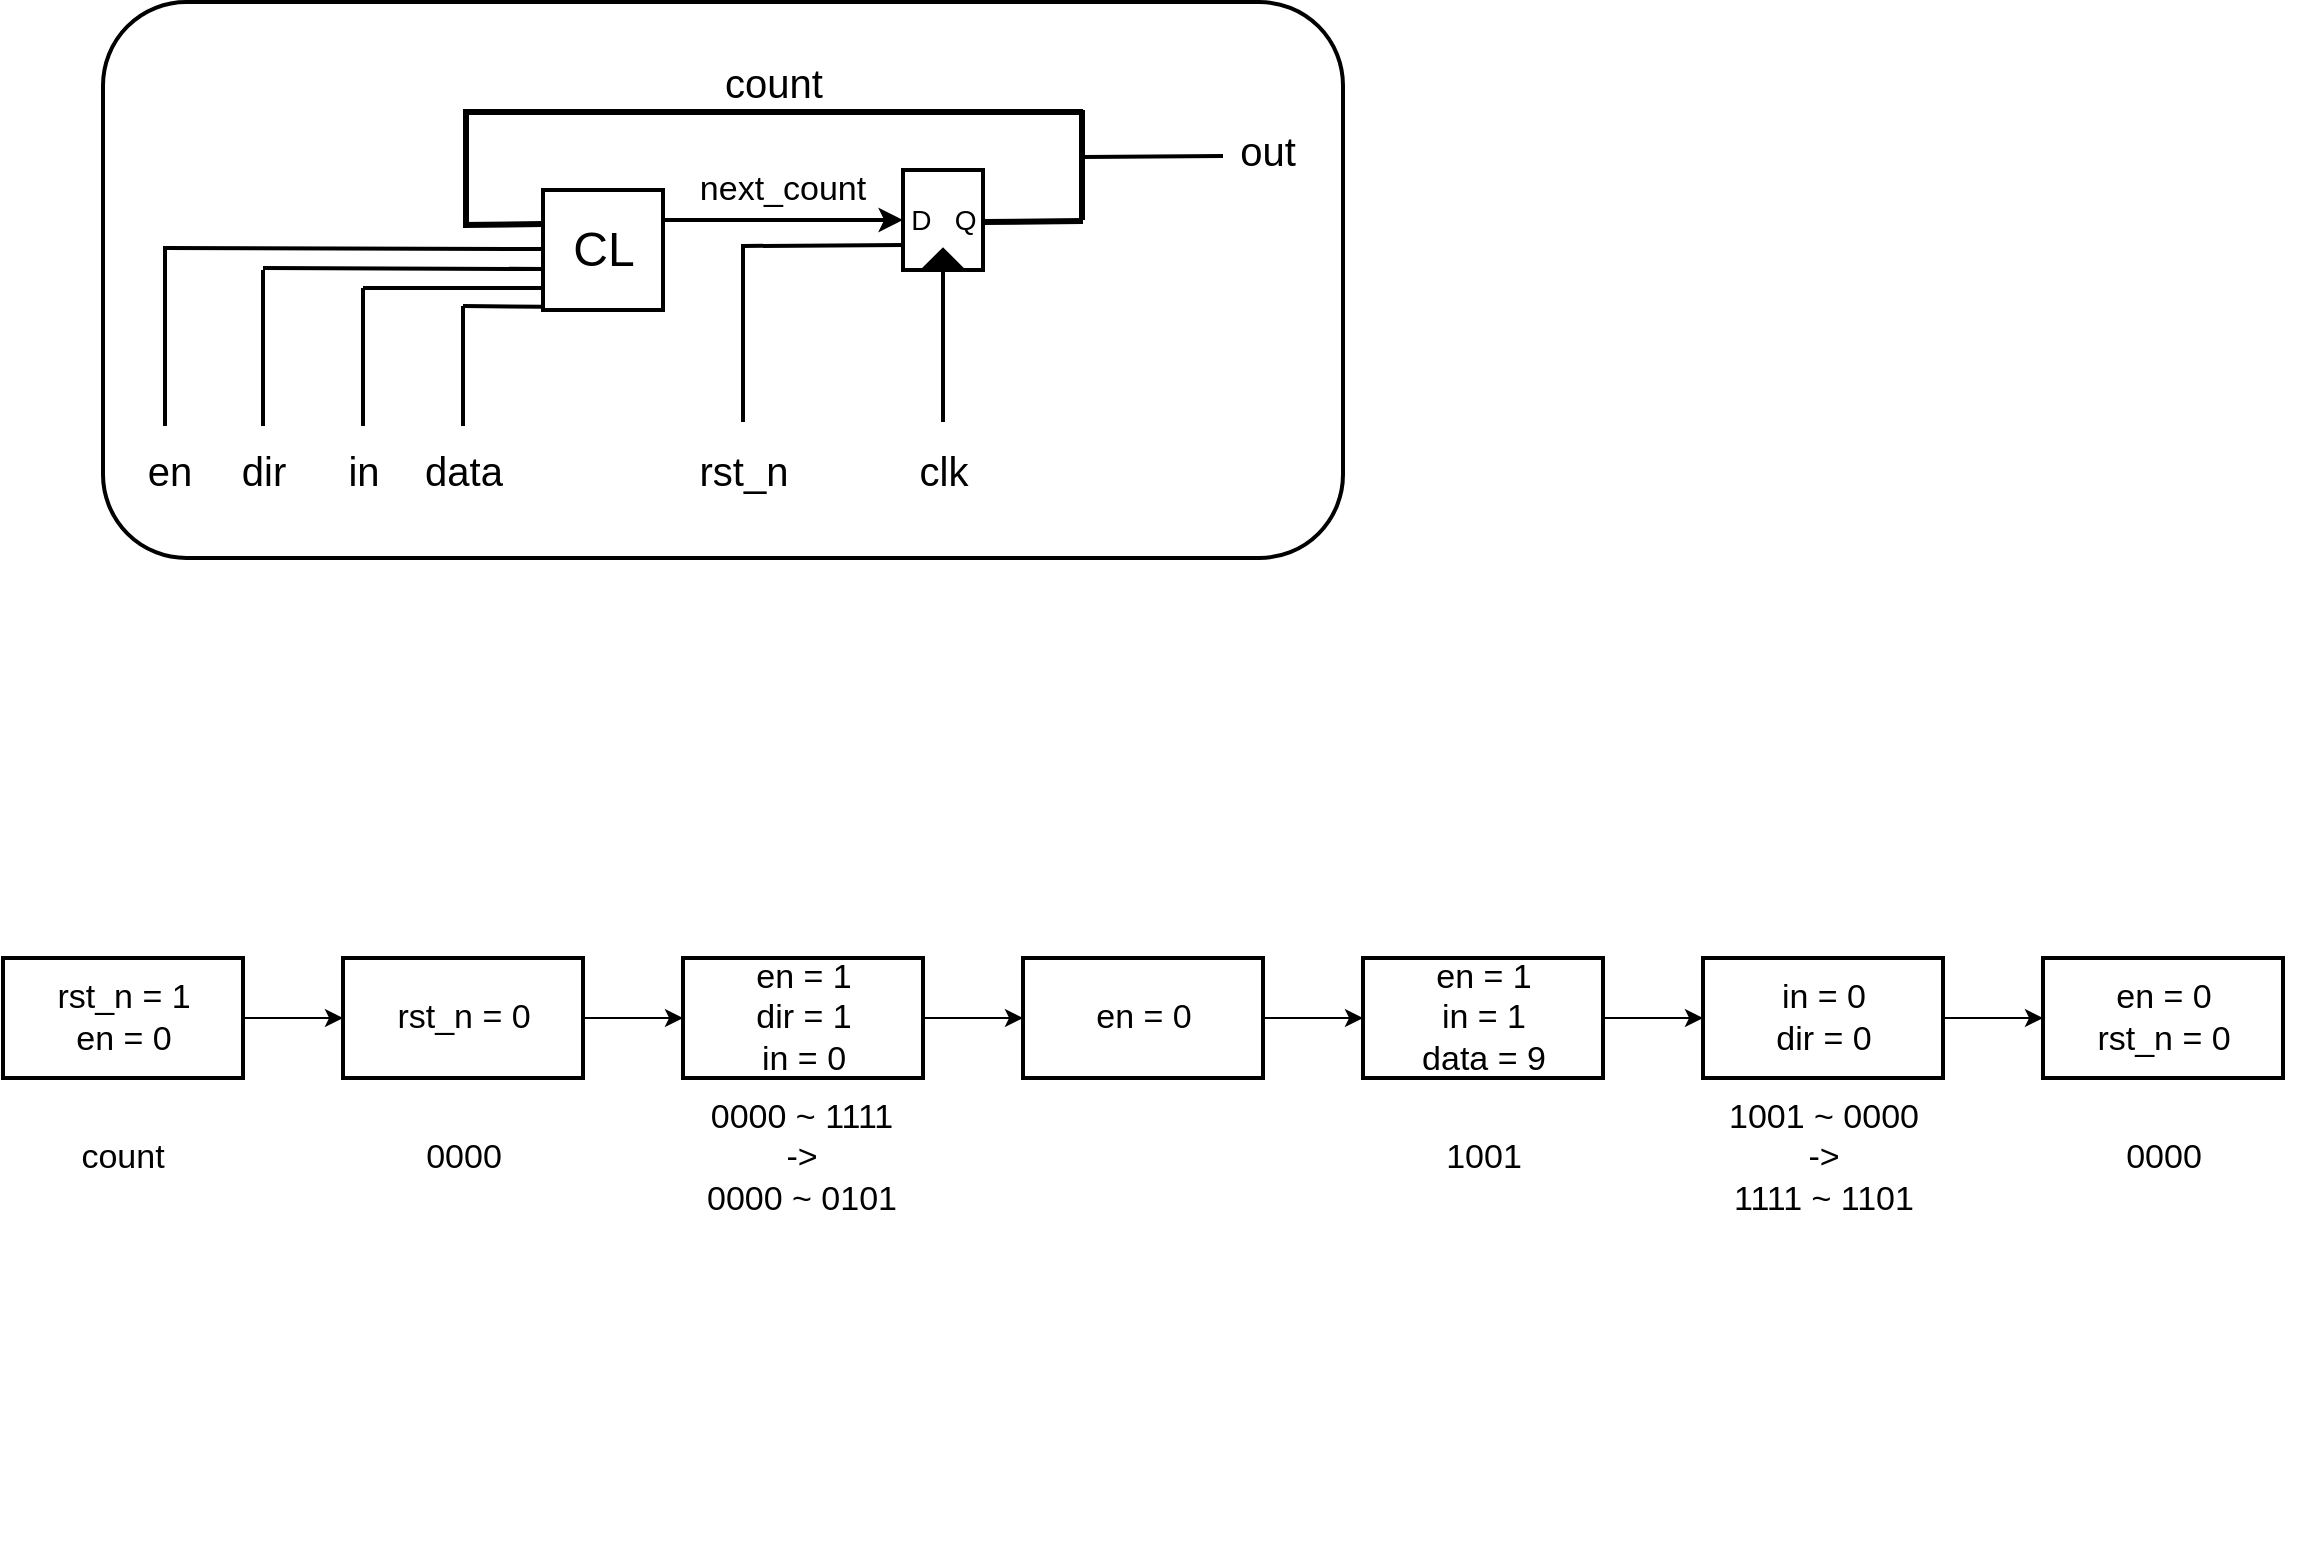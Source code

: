 <mxfile version="12.0.2" type="google" pages="1"><diagram id="oUzkIx_2tslHD_-sPnGv" name="Page-1"><mxGraphModel dx="1331" dy="926" grid="1" gridSize="10" guides="1" tooltips="1" connect="1" arrows="1" fold="1" page="1" pageScale="1" pageWidth="1169" pageHeight="827" math="0" shadow="0"><root><mxCell id="0"/><mxCell id="1" parent="0"/><mxCell id="xOpE0kQlaAETNAjiVThp-242" value="&lt;span style=&quot;font-size: 20px;&quot;&gt;in&lt;/span&gt;" style="text;html=1;strokeColor=none;fillColor=none;align=center;verticalAlign=middle;whiteSpace=wrap;rounded=0;shadow=0;fontSize=20;" parent="1" vertex="1"><mxGeometry x="155.5" y="244" width="80" height="44" as="geometry"/></mxCell><mxCell id="xOpE0kQlaAETNAjiVThp-243" value="" style="endArrow=none;html=1;strokeWidth=2;entryX=0;entryY=0.75;entryDx=0;entryDy=0;" parent="1" edge="1"><mxGeometry width="50" height="50" relative="1" as="geometry"><mxPoint x="195.5" y="175" as="sourcePoint"/><mxPoint x="285.5" y="175" as="targetPoint"/></mxGeometry></mxCell><mxCell id="xOpE0kQlaAETNAjiVThp-247" value="&lt;span style=&quot;font-size: 20px;&quot;&gt;data&lt;/span&gt;" style="text;html=1;strokeColor=none;fillColor=none;align=center;verticalAlign=middle;whiteSpace=wrap;rounded=0;shadow=0;fontSize=20;" parent="1" vertex="1"><mxGeometry x="205.5" y="244" width="80" height="44" as="geometry"/></mxCell><mxCell id="xOpE0kQlaAETNAjiVThp-248" value="" style="endArrow=none;html=1;strokeWidth=2;entryX=-0.071;entryY=0.939;entryDx=0;entryDy=0;entryPerimeter=0;" parent="1" edge="1"><mxGeometry width="50" height="50" relative="1" as="geometry"><mxPoint x="245.5" y="184" as="sourcePoint"/><mxPoint x="285.24" y="184.34" as="targetPoint"/></mxGeometry></mxCell><mxCell id="xOpE0kQlaAETNAjiVThp-249" value="&lt;span style=&quot;font-size: 20px;&quot;&gt;en&lt;/span&gt;" style="text;html=1;strokeColor=none;fillColor=none;align=center;verticalAlign=middle;whiteSpace=wrap;rounded=0;shadow=0;fontSize=20;" parent="1" vertex="1"><mxGeometry x="58.5" y="244" width="80" height="44" as="geometry"/></mxCell><mxCell id="xOpE0kQlaAETNAjiVThp-170" value="" style="endArrow=none;html=1;strokeWidth=2;" parent="1" edge="1"><mxGeometry width="50" height="50" relative="1" as="geometry"><mxPoint x="555.5" y="109.5" as="sourcePoint"/><mxPoint x="625.5" y="109" as="targetPoint"/></mxGeometry></mxCell><mxCell id="xOpE0kQlaAETNAjiVThp-209" value="" style="group" parent="1" vertex="1" connectable="0"><mxGeometry x="480" y="670" width="689" height="141.5" as="geometry"/></mxCell><mxCell id="xOpE0kQlaAETNAjiVThp-165" value="&lt;font style=&quot;font-size: 20px;&quot;&gt;count&lt;br style=&quot;font-size: 20px;&quot;&gt;&lt;/font&gt;" style="text;html=1;strokeColor=none;fillColor=none;align=center;verticalAlign=middle;whiteSpace=wrap;rounded=0;shadow=0;strokeWidth=2;fontSize=20;" parent="1" vertex="1"><mxGeometry x="345.5" y="62" width="110" height="20" as="geometry"/></mxCell><mxCell id="xOpE0kQlaAETNAjiVThp-166" style="edgeStyle=orthogonalEdgeStyle;rounded=0;orthogonalLoop=1;jettySize=auto;html=1;exitX=0;exitY=0.5;exitDx=0;exitDy=0;endArrow=none;endFill=0;strokeWidth=2;" parent="1" source="xOpE0kQlaAETNAjiVThp-162" edge="1"><mxGeometry relative="1" as="geometry"><mxPoint x="485.5" y="242" as="targetPoint"/></mxGeometry></mxCell><mxCell id="xOpE0kQlaAETNAjiVThp-167" value="&lt;font style=&quot;font-size: 20px;&quot;&gt;clk&lt;/font&gt;" style="text;html=1;strokeColor=none;fillColor=none;align=center;verticalAlign=middle;whiteSpace=wrap;rounded=0;shadow=0;strokeWidth=2;fontSize=20;" parent="1" vertex="1"><mxGeometry x="470.5" y="256" width="30" height="20" as="geometry"/></mxCell><mxCell id="xOpE0kQlaAETNAjiVThp-168" value="" style="endArrow=none;html=1;strokeWidth=2;entryX=0;entryY=0.75;entryDx=0;entryDy=0;" parent="1" target="xOpE0kQlaAETNAjiVThp-161" edge="1"><mxGeometry width="50" height="50" relative="1" as="geometry"><mxPoint x="385.5" y="154" as="sourcePoint"/><mxPoint x="425.5" y="151" as="targetPoint"/></mxGeometry></mxCell><mxCell id="xOpE0kQlaAETNAjiVThp-169" value="" style="endArrow=none;html=1;strokeWidth=2;" parent="1" edge="1"><mxGeometry width="50" height="50" relative="1" as="geometry"><mxPoint x="385.5" y="242" as="sourcePoint"/><mxPoint x="385.5" y="153" as="targetPoint"/></mxGeometry></mxCell><mxCell id="xOpE0kQlaAETNAjiVThp-153" value="&lt;font style=&quot;font-size: 24px&quot;&gt;CL&lt;/font&gt;" style="rounded=0;whiteSpace=wrap;html=1;strokeWidth=2;" parent="1" vertex="1"><mxGeometry x="285.5" y="126" width="60" height="60" as="geometry"/></mxCell><mxCell id="xOpE0kQlaAETNAjiVThp-154" style="edgeStyle=orthogonalEdgeStyle;rounded=0;orthogonalLoop=1;jettySize=auto;html=1;exitX=1;exitY=0.25;exitDx=0;exitDy=0;entryX=0;entryY=0.5;entryDx=0;entryDy=0;strokeWidth=2;" parent="1" source="xOpE0kQlaAETNAjiVThp-153" target="xOpE0kQlaAETNAjiVThp-161" edge="1"><mxGeometry relative="1" as="geometry"/></mxCell><mxCell id="xOpE0kQlaAETNAjiVThp-155" value="" style="endArrow=none;html=1;strokeWidth=3;" parent="1" edge="1"><mxGeometry width="50" height="50" relative="1" as="geometry"><mxPoint x="505.5" y="142" as="sourcePoint"/><mxPoint x="555.5" y="141.5" as="targetPoint"/></mxGeometry></mxCell><mxCell id="xOpE0kQlaAETNAjiVThp-156" value="" style="endArrow=none;html=1;strokeWidth=3;" parent="1" edge="1"><mxGeometry width="50" height="50" relative="1" as="geometry"><mxPoint x="245.5" y="143.5" as="sourcePoint"/><mxPoint x="285.5" y="143" as="targetPoint"/></mxGeometry></mxCell><mxCell id="xOpE0kQlaAETNAjiVThp-160" value="" style="group;strokeWidth=2;" parent="1" vertex="1" connectable="0"><mxGeometry x="465.5" y="116" width="40" height="55" as="geometry"/></mxCell><mxCell id="xOpE0kQlaAETNAjiVThp-161" value="&lt;font style=&quot;font-size: 14px&quot;&gt;D&amp;nbsp; &amp;nbsp;Q&lt;/font&gt;&lt;br&gt;" style="rounded=0;whiteSpace=wrap;html=1;strokeWidth=2;" parent="xOpE0kQlaAETNAjiVThp-160" vertex="1"><mxGeometry width="40" height="50" as="geometry"/></mxCell><mxCell id="xOpE0kQlaAETNAjiVThp-162" value="" style="triangle;whiteSpace=wrap;html=1;rotation=-90;shadow=0;fillColor=#000000;strokeWidth=2;" parent="xOpE0kQlaAETNAjiVThp-160" vertex="1"><mxGeometry x="15" y="35" width="10" height="20" as="geometry"/></mxCell><mxCell id="xOpE0kQlaAETNAjiVThp-163" value="&lt;font style=&quot;font-size: 17px;&quot;&gt;next_count&lt;/font&gt;" style="text;html=1;strokeColor=none;fillColor=none;align=center;verticalAlign=middle;whiteSpace=wrap;rounded=0;shadow=0;strokeWidth=2;fontSize=17;" parent="1" vertex="1"><mxGeometry x="368" y="115.5" width="75" height="20" as="geometry"/></mxCell><mxCell id="xOpE0kQlaAETNAjiVThp-164" value="&lt;font style=&quot;font-size: 20px;&quot;&gt;rst_n&lt;br style=&quot;font-size: 20px;&quot;&gt;&lt;/font&gt;" style="text;html=1;strokeColor=none;fillColor=none;align=center;verticalAlign=middle;whiteSpace=wrap;rounded=0;shadow=0;strokeWidth=2;fontSize=20;" parent="1" vertex="1"><mxGeometry x="370.5" y="256" width="30" height="20" as="geometry"/></mxCell><mxCell id="xOpE0kQlaAETNAjiVThp-295" value="" style="endArrow=none;html=1;strokeWidth=3;" parent="1" edge="1"><mxGeometry width="50" height="50" relative="1" as="geometry"><mxPoint x="245.5" y="87" as="sourcePoint"/><mxPoint x="555.5" y="87" as="targetPoint"/></mxGeometry></mxCell><mxCell id="xOpE0kQlaAETNAjiVThp-296" value="" style="endArrow=none;html=1;strokeWidth=3;" parent="1" edge="1"><mxGeometry width="50" height="50" relative="1" as="geometry"><mxPoint x="247.0" y="142" as="sourcePoint"/><mxPoint x="247.0" y="87" as="targetPoint"/></mxGeometry></mxCell><mxCell id="xOpE0kQlaAETNAjiVThp-297" value="" style="endArrow=none;html=1;strokeWidth=3;" parent="1" edge="1"><mxGeometry width="50" height="50" relative="1" as="geometry"><mxPoint x="555" y="141" as="sourcePoint"/><mxPoint x="555" y="86" as="targetPoint"/></mxGeometry></mxCell><mxCell id="V6miUefcs2j6f_OBYsFI-3" value="&lt;span style=&quot;font-size: 20px;&quot;&gt;dir&lt;/span&gt;" style="text;html=1;strokeColor=none;fillColor=none;align=center;verticalAlign=middle;whiteSpace=wrap;rounded=0;shadow=0;fontSize=20;" vertex="1" parent="1"><mxGeometry x="105.5" y="244" width="80" height="44" as="geometry"/></mxCell><mxCell id="V6miUefcs2j6f_OBYsFI-4" value="" style="endArrow=none;html=1;strokeWidth=2;" edge="1" parent="1"><mxGeometry width="50" height="50" relative="1" as="geometry"><mxPoint x="145.5" y="165" as="sourcePoint"/><mxPoint x="285.5" y="165.5" as="targetPoint"/></mxGeometry></mxCell><mxCell id="V6miUefcs2j6f_OBYsFI-9" value="" style="endArrow=none;html=1;strokeWidth=2;" edge="1" parent="1"><mxGeometry width="50" height="50" relative="1" as="geometry"><mxPoint x="95.5" y="155" as="sourcePoint"/><mxPoint x="285.5" y="155.5" as="targetPoint"/></mxGeometry></mxCell><mxCell id="V6miUefcs2j6f_OBYsFI-10" value="" style="endArrow=none;html=1;strokeWidth=2;entryX=0.5;entryY=0;entryDx=0;entryDy=0;" edge="1" parent="1" target="xOpE0kQlaAETNAjiVThp-247"><mxGeometry width="50" height="50" relative="1" as="geometry"><mxPoint x="245.5" y="184" as="sourcePoint"/><mxPoint x="245.5" y="232" as="targetPoint"/></mxGeometry></mxCell><mxCell id="V6miUefcs2j6f_OBYsFI-11" value="" style="endArrow=none;html=1;strokeWidth=2;entryX=0.5;entryY=0;entryDx=0;entryDy=0;" edge="1" parent="1" target="xOpE0kQlaAETNAjiVThp-242"><mxGeometry width="50" height="50" relative="1" as="geometry"><mxPoint x="195.5" y="175" as="sourcePoint"/><mxPoint x="195.5" y="237.0" as="targetPoint"/></mxGeometry></mxCell><mxCell id="V6miUefcs2j6f_OBYsFI-14" value="" style="endArrow=none;html=1;strokeWidth=2;entryX=0.5;entryY=0;entryDx=0;entryDy=0;" edge="1" parent="1" target="V6miUefcs2j6f_OBYsFI-3"><mxGeometry width="50" height="50" relative="1" as="geometry"><mxPoint x="145.5" y="166" as="sourcePoint"/><mxPoint x="145.5" y="242" as="targetPoint"/></mxGeometry></mxCell><mxCell id="V6miUefcs2j6f_OBYsFI-15" value="" style="endArrow=none;html=1;strokeWidth=2;entryX=0.5;entryY=0;entryDx=0;entryDy=0;" edge="1" parent="1"><mxGeometry width="50" height="50" relative="1" as="geometry"><mxPoint x="96.5" y="155" as="sourcePoint"/><mxPoint x="96.5" y="244" as="targetPoint"/></mxGeometry></mxCell><mxCell id="V6miUefcs2j6f_OBYsFI-16" value="&lt;span style=&quot;font-size: 20px&quot;&gt;out&lt;/span&gt;" style="text;html=1;strokeColor=none;fillColor=none;align=center;verticalAlign=middle;whiteSpace=wrap;rounded=0;shadow=0;fontSize=20;" vertex="1" parent="1"><mxGeometry x="607.5" y="84" width="80" height="44" as="geometry"/></mxCell><mxCell id="V6miUefcs2j6f_OBYsFI-17" value="" style="rounded=1;whiteSpace=wrap;html=1;fontSize=17;fillColor=none;strokeWidth=2;" vertex="1" parent="1"><mxGeometry x="65.5" y="32" width="620" height="278" as="geometry"/></mxCell><mxCell id="V6miUefcs2j6f_OBYsFI-22" value="" style="edgeStyle=orthogonalEdgeStyle;rounded=0;orthogonalLoop=1;jettySize=auto;html=1;fontSize=17;" edge="1" parent="1" source="V6miUefcs2j6f_OBYsFI-18" target="V6miUefcs2j6f_OBYsFI-19"><mxGeometry relative="1" as="geometry"/></mxCell><mxCell id="V6miUefcs2j6f_OBYsFI-18" value="rst_n = 1&lt;br&gt;en = 0" style="rounded=0;whiteSpace=wrap;html=1;strokeWidth=2;fillColor=none;fontSize=17;" vertex="1" parent="1"><mxGeometry x="15.5" y="510" width="120" height="60" as="geometry"/></mxCell><mxCell id="V6miUefcs2j6f_OBYsFI-23" value="" style="edgeStyle=orthogonalEdgeStyle;rounded=0;orthogonalLoop=1;jettySize=auto;html=1;fontSize=17;" edge="1" parent="1" source="V6miUefcs2j6f_OBYsFI-19" target="V6miUefcs2j6f_OBYsFI-20"><mxGeometry relative="1" as="geometry"/></mxCell><mxCell id="V6miUefcs2j6f_OBYsFI-19" value="rst_n = 0" style="rounded=0;whiteSpace=wrap;html=1;strokeWidth=2;fillColor=none;fontSize=17;" vertex="1" parent="1"><mxGeometry x="185.5" y="510" width="120" height="60" as="geometry"/></mxCell><mxCell id="V6miUefcs2j6f_OBYsFI-24" value="" style="edgeStyle=orthogonalEdgeStyle;rounded=0;orthogonalLoop=1;jettySize=auto;html=1;fontSize=17;" edge="1" parent="1" source="V6miUefcs2j6f_OBYsFI-20" target="V6miUefcs2j6f_OBYsFI-21"><mxGeometry relative="1" as="geometry"/></mxCell><mxCell id="V6miUefcs2j6f_OBYsFI-20" value="en = 1&lt;br&gt;dir = 1&lt;br&gt;in = 0" style="rounded=0;whiteSpace=wrap;html=1;strokeWidth=2;fillColor=none;fontSize=17;" vertex="1" parent="1"><mxGeometry x="355.5" y="510" width="120" height="60" as="geometry"/></mxCell><mxCell id="V6miUefcs2j6f_OBYsFI-26" value="" style="edgeStyle=orthogonalEdgeStyle;rounded=0;orthogonalLoop=1;jettySize=auto;html=1;fontSize=17;" edge="1" parent="1" source="V6miUefcs2j6f_OBYsFI-21" target="V6miUefcs2j6f_OBYsFI-25"><mxGeometry relative="1" as="geometry"/></mxCell><mxCell id="V6miUefcs2j6f_OBYsFI-21" value="en = 0" style="rounded=0;whiteSpace=wrap;html=1;strokeWidth=2;fillColor=none;fontSize=17;" vertex="1" parent="1"><mxGeometry x="525.5" y="510" width="120" height="60" as="geometry"/></mxCell><mxCell id="V6miUefcs2j6f_OBYsFI-28" value="" style="edgeStyle=orthogonalEdgeStyle;rounded=0;orthogonalLoop=1;jettySize=auto;html=1;fontSize=17;" edge="1" parent="1" source="V6miUefcs2j6f_OBYsFI-25" target="V6miUefcs2j6f_OBYsFI-27"><mxGeometry relative="1" as="geometry"/></mxCell><mxCell id="V6miUefcs2j6f_OBYsFI-25" value="en = 1&lt;br&gt;in = 1&lt;br&gt;data = 9" style="rounded=0;whiteSpace=wrap;html=1;strokeWidth=2;fillColor=none;fontSize=17;" vertex="1" parent="1"><mxGeometry x="695.5" y="510" width="120" height="60" as="geometry"/></mxCell><mxCell id="V6miUefcs2j6f_OBYsFI-30" value="" style="edgeStyle=orthogonalEdgeStyle;rounded=0;orthogonalLoop=1;jettySize=auto;html=1;fontSize=17;exitX=1;exitY=0.5;exitDx=0;exitDy=0;" edge="1" parent="1" source="V6miUefcs2j6f_OBYsFI-27" target="V6miUefcs2j6f_OBYsFI-29"><mxGeometry relative="1" as="geometry"/></mxCell><mxCell id="V6miUefcs2j6f_OBYsFI-27" value="in = 0&lt;br&gt;dir = 0" style="rounded=0;whiteSpace=wrap;html=1;strokeWidth=2;fillColor=none;fontSize=17;" vertex="1" parent="1"><mxGeometry x="865.5" y="510" width="120" height="60" as="geometry"/></mxCell><mxCell id="V6miUefcs2j6f_OBYsFI-29" value="en = 0&lt;br&gt;rst_n = 0" style="rounded=0;whiteSpace=wrap;html=1;strokeWidth=2;fillColor=none;fontSize=17;" vertex="1" parent="1"><mxGeometry x="1035.5" y="510" width="120" height="60" as="geometry"/></mxCell><mxCell id="V6miUefcs2j6f_OBYsFI-31" value="count" style="text;html=1;strokeColor=none;fillColor=none;align=center;verticalAlign=middle;whiteSpace=wrap;rounded=0;fontSize=17;" vertex="1" parent="1"><mxGeometry x="33" y="600" width="85" height="20" as="geometry"/></mxCell><mxCell id="V6miUefcs2j6f_OBYsFI-32" value="0000" style="text;html=1;strokeColor=none;fillColor=none;align=center;verticalAlign=middle;whiteSpace=wrap;rounded=0;fontSize=17;" vertex="1" parent="1"><mxGeometry x="225.5" y="600" width="40" height="20" as="geometry"/></mxCell><mxCell id="V6miUefcs2j6f_OBYsFI-33" value="0000 ~ 1111&lt;br&gt;-&amp;gt;&lt;br&gt;0000 ~ 0101" style="text;html=1;strokeColor=none;fillColor=none;align=center;verticalAlign=middle;whiteSpace=wrap;rounded=0;fontSize=17;" vertex="1" parent="1"><mxGeometry x="330" y="600" width="170" height="20" as="geometry"/></mxCell><mxCell id="V6miUefcs2j6f_OBYsFI-34" value="1001" style="text;html=1;strokeColor=none;fillColor=none;align=center;verticalAlign=middle;whiteSpace=wrap;rounded=0;fontSize=17;" vertex="1" parent="1"><mxGeometry x="735.5" y="600" width="40" height="20" as="geometry"/></mxCell><mxCell id="V6miUefcs2j6f_OBYsFI-36" value="1001 ~ 0000&lt;br&gt;-&amp;gt;&lt;br&gt;1111 ~ 1101" style="text;html=1;strokeColor=none;fillColor=none;align=center;verticalAlign=middle;whiteSpace=wrap;rounded=0;fontSize=17;" vertex="1" parent="1"><mxGeometry x="855.5" y="600" width="140" height="20" as="geometry"/></mxCell><mxCell id="V6miUefcs2j6f_OBYsFI-37" value="0000" style="text;html=1;strokeColor=none;fillColor=none;align=center;verticalAlign=middle;whiteSpace=wrap;rounded=0;fontSize=17;" vertex="1" parent="1"><mxGeometry x="1075.5" y="600" width="40" height="20" as="geometry"/></mxCell></root></mxGraphModel></diagram></mxfile>